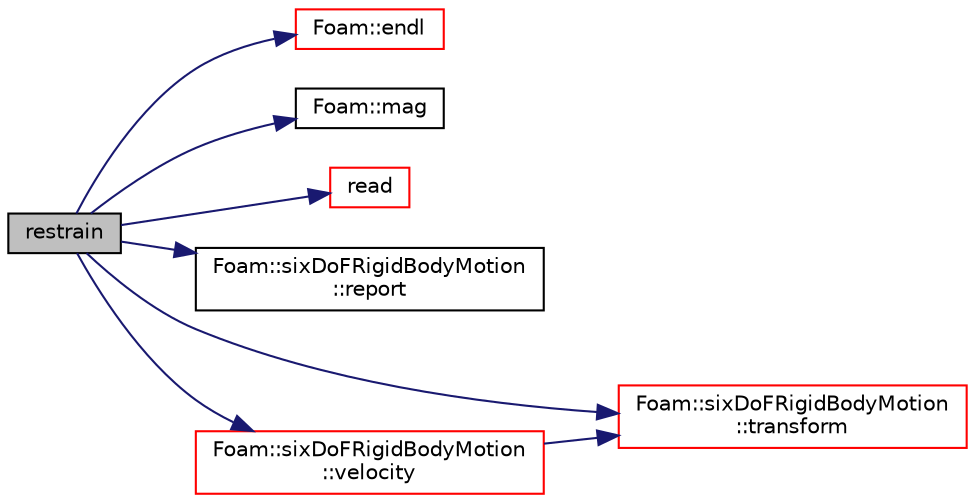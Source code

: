 digraph "restrain"
{
  bgcolor="transparent";
  edge [fontname="Helvetica",fontsize="10",labelfontname="Helvetica",labelfontsize="10"];
  node [fontname="Helvetica",fontsize="10",shape=record];
  rankdir="LR";
  Node1 [label="restrain",height=0.2,width=0.4,color="black", fillcolor="grey75", style="filled", fontcolor="black"];
  Node1 -> Node2 [color="midnightblue",fontsize="10",style="solid",fontname="Helvetica"];
  Node2 [label="Foam::endl",height=0.2,width=0.4,color="red",URL="$a10979.html#a2db8fe02a0d3909e9351bb4275b23ce4",tooltip="Add newline and flush stream. "];
  Node1 -> Node3 [color="midnightblue",fontsize="10",style="solid",fontname="Helvetica"];
  Node3 [label="Foam::mag",height=0.2,width=0.4,color="black",URL="$a10979.html#a929da2a3fdcf3dacbbe0487d3a330dae"];
  Node1 -> Node4 [color="midnightblue",fontsize="10",style="solid",fontname="Helvetica"];
  Node4 [label="read",height=0.2,width=0.4,color="red",URL="$a01369.html#affa21705bb326eaf3c87a5c6c1e56f3b",tooltip="Update properties from given dictionary. "];
  Node1 -> Node5 [color="midnightblue",fontsize="10",style="solid",fontname="Helvetica"];
  Node5 [label="Foam::sixDoFRigidBodyMotion\l::report",height=0.2,width=0.4,color="black",URL="$a02390.html#a50b8b2b1f26f4bc420265ecfd2816fb3",tooltip="Return the report Switch. "];
  Node1 -> Node6 [color="midnightblue",fontsize="10",style="solid",fontname="Helvetica"];
  Node6 [label="Foam::sixDoFRigidBodyMotion\l::transform",height=0.2,width=0.4,color="red",URL="$a02390.html#a7ae5497c07eb95c569be5217c18d6883",tooltip="Transform the given initial state point by the current motion. "];
  Node1 -> Node7 [color="midnightblue",fontsize="10",style="solid",fontname="Helvetica"];
  Node7 [label="Foam::sixDoFRigidBodyMotion\l::velocity",height=0.2,width=0.4,color="red",URL="$a02390.html#a87dd828a773522122be6d2497d884b93",tooltip="Return the velocity of a position. "];
  Node7 -> Node6 [color="midnightblue",fontsize="10",style="solid",fontname="Helvetica"];
}
